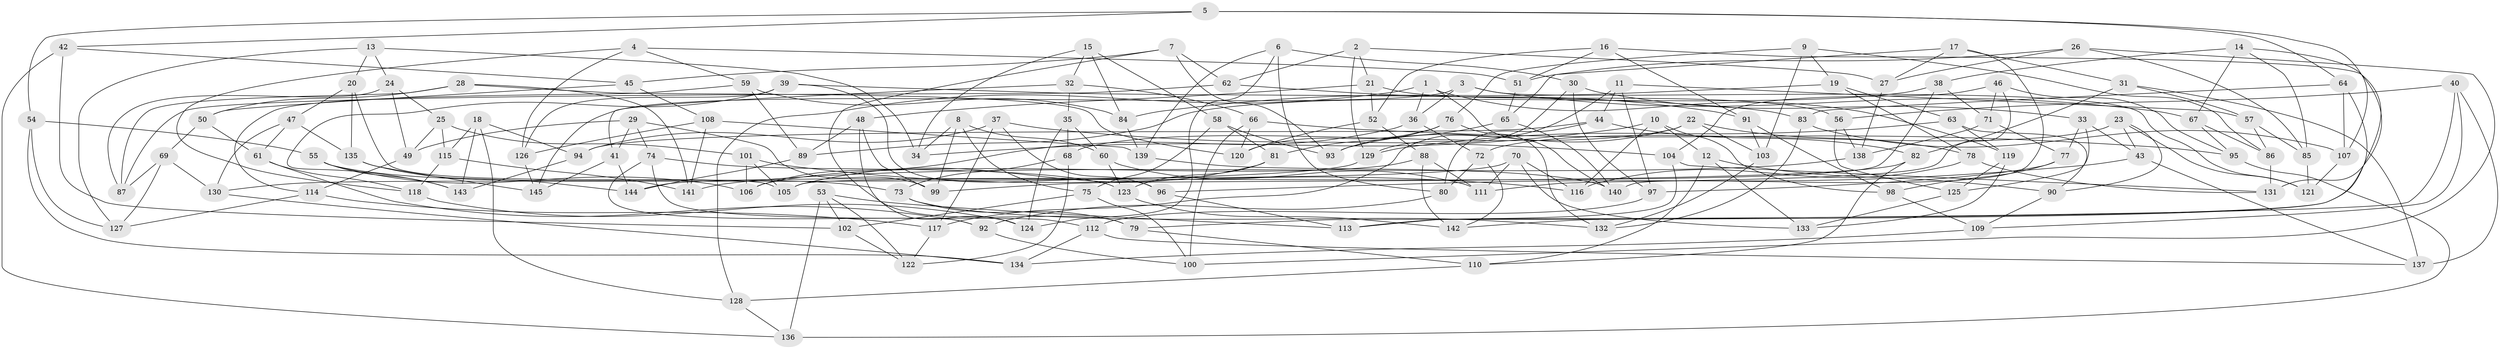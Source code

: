 // Generated by graph-tools (version 1.1) at 2025/38/03/09/25 02:38:15]
// undirected, 145 vertices, 290 edges
graph export_dot {
graph [start="1"]
  node [color=gray90,style=filled];
  1;
  2;
  3;
  4;
  5;
  6;
  7;
  8;
  9;
  10;
  11;
  12;
  13;
  14;
  15;
  16;
  17;
  18;
  19;
  20;
  21;
  22;
  23;
  24;
  25;
  26;
  27;
  28;
  29;
  30;
  31;
  32;
  33;
  34;
  35;
  36;
  37;
  38;
  39;
  40;
  41;
  42;
  43;
  44;
  45;
  46;
  47;
  48;
  49;
  50;
  51;
  52;
  53;
  54;
  55;
  56;
  57;
  58;
  59;
  60;
  61;
  62;
  63;
  64;
  65;
  66;
  67;
  68;
  69;
  70;
  71;
  72;
  73;
  74;
  75;
  76;
  77;
  78;
  79;
  80;
  81;
  82;
  83;
  84;
  85;
  86;
  87;
  88;
  89;
  90;
  91;
  92;
  93;
  94;
  95;
  96;
  97;
  98;
  99;
  100;
  101;
  102;
  103;
  104;
  105;
  106;
  107;
  108;
  109;
  110;
  111;
  112;
  113;
  114;
  115;
  116;
  117;
  118;
  119;
  120;
  121;
  122;
  123;
  124;
  125;
  126;
  127;
  128;
  129;
  130;
  131;
  132;
  133;
  134;
  135;
  136;
  137;
  138;
  139;
  140;
  141;
  142;
  143;
  144;
  145;
  1 -- 119;
  1 -- 128;
  1 -- 140;
  1 -- 36;
  2 -- 62;
  2 -- 21;
  2 -- 129;
  2 -- 27;
  3 -- 36;
  3 -- 121;
  3 -- 145;
  3 -- 67;
  4 -- 118;
  4 -- 59;
  4 -- 51;
  4 -- 126;
  5 -- 64;
  5 -- 107;
  5 -- 42;
  5 -- 54;
  6 -- 139;
  6 -- 30;
  6 -- 80;
  6 -- 124;
  7 -- 45;
  7 -- 62;
  7 -- 93;
  7 -- 79;
  8 -- 99;
  8 -- 60;
  8 -- 34;
  8 -- 75;
  9 -- 76;
  9 -- 19;
  9 -- 103;
  9 -- 86;
  10 -- 12;
  10 -- 98;
  10 -- 116;
  10 -- 34;
  11 -- 97;
  11 -- 44;
  11 -- 117;
  11 -- 57;
  12 -- 110;
  12 -- 133;
  12 -- 90;
  13 -- 34;
  13 -- 24;
  13 -- 127;
  13 -- 20;
  14 -- 131;
  14 -- 85;
  14 -- 67;
  14 -- 38;
  15 -- 84;
  15 -- 32;
  15 -- 34;
  15 -- 58;
  16 -- 52;
  16 -- 51;
  16 -- 79;
  16 -- 91;
  17 -- 140;
  17 -- 31;
  17 -- 27;
  17 -- 65;
  18 -- 128;
  18 -- 94;
  18 -- 115;
  18 -- 143;
  19 -- 63;
  19 -- 84;
  19 -- 78;
  20 -- 47;
  20 -- 135;
  20 -- 105;
  21 -- 56;
  21 -- 52;
  21 -- 48;
  22 -- 93;
  22 -- 103;
  22 -- 68;
  22 -- 78;
  23 -- 121;
  23 -- 72;
  23 -- 90;
  23 -- 43;
  24 -- 25;
  24 -- 49;
  24 -- 87;
  25 -- 49;
  25 -- 115;
  25 -- 101;
  26 -- 100;
  26 -- 27;
  26 -- 51;
  26 -- 85;
  27 -- 138;
  28 -- 120;
  28 -- 50;
  28 -- 87;
  28 -- 141;
  29 -- 99;
  29 -- 74;
  29 -- 49;
  29 -- 41;
  30 -- 33;
  30 -- 129;
  30 -- 97;
  31 -- 137;
  31 -- 57;
  31 -- 82;
  32 -- 35;
  32 -- 41;
  32 -- 66;
  33 -- 77;
  33 -- 43;
  33 -- 125;
  35 -- 68;
  35 -- 60;
  35 -- 124;
  36 -- 72;
  36 -- 106;
  37 -- 94;
  37 -- 96;
  37 -- 117;
  37 -- 104;
  38 -- 105;
  38 -- 89;
  38 -- 71;
  39 -- 126;
  39 -- 96;
  39 -- 83;
  39 -- 143;
  40 -- 109;
  40 -- 137;
  40 -- 142;
  40 -- 56;
  41 -- 145;
  41 -- 144;
  42 -- 45;
  42 -- 102;
  42 -- 136;
  43 -- 137;
  43 -- 96;
  44 -- 94;
  44 -- 82;
  44 -- 80;
  45 -- 50;
  45 -- 108;
  46 -- 111;
  46 -- 104;
  46 -- 71;
  46 -- 95;
  47 -- 61;
  47 -- 130;
  47 -- 135;
  48 -- 89;
  48 -- 99;
  48 -- 124;
  49 -- 114;
  50 -- 69;
  50 -- 61;
  51 -- 65;
  52 -- 88;
  52 -- 120;
  53 -- 136;
  53 -- 113;
  53 -- 122;
  53 -- 102;
  54 -- 55;
  54 -- 127;
  54 -- 134;
  55 -- 106;
  55 -- 73;
  55 -- 143;
  56 -- 125;
  56 -- 138;
  57 -- 86;
  57 -- 85;
  58 -- 81;
  58 -- 75;
  58 -- 93;
  59 -- 114;
  59 -- 89;
  59 -- 84;
  60 -- 111;
  60 -- 123;
  61 -- 118;
  61 -- 92;
  62 -- 91;
  62 -- 87;
  63 -- 90;
  63 -- 119;
  63 -- 129;
  64 -- 107;
  64 -- 83;
  64 -- 113;
  65 -- 140;
  65 -- 93;
  66 -- 120;
  66 -- 95;
  66 -- 100;
  67 -- 86;
  67 -- 95;
  68 -- 122;
  68 -- 73;
  69 -- 130;
  69 -- 87;
  69 -- 127;
  70 -- 144;
  70 -- 133;
  70 -- 116;
  70 -- 111;
  71 -- 138;
  71 -- 77;
  72 -- 142;
  72 -- 80;
  73 -- 79;
  73 -- 132;
  74 -- 92;
  74 -- 112;
  74 -- 123;
  75 -- 102;
  75 -- 100;
  76 -- 81;
  76 -- 120;
  76 -- 132;
  77 -- 97;
  77 -- 98;
  78 -- 116;
  78 -- 131;
  79 -- 110;
  80 -- 92;
  81 -- 123;
  81 -- 105;
  82 -- 110;
  82 -- 99;
  83 -- 107;
  83 -- 132;
  84 -- 139;
  85 -- 121;
  86 -- 131;
  88 -- 111;
  88 -- 142;
  88 -- 106;
  89 -- 144;
  90 -- 109;
  91 -- 98;
  91 -- 103;
  92 -- 100;
  94 -- 143;
  95 -- 136;
  96 -- 113;
  97 -- 112;
  98 -- 109;
  101 -- 105;
  101 -- 106;
  101 -- 116;
  102 -- 122;
  103 -- 132;
  104 -- 131;
  104 -- 113;
  107 -- 121;
  108 -- 141;
  108 -- 139;
  108 -- 126;
  109 -- 134;
  110 -- 128;
  112 -- 137;
  112 -- 134;
  114 -- 117;
  114 -- 127;
  115 -- 141;
  115 -- 118;
  117 -- 122;
  118 -- 124;
  119 -- 125;
  119 -- 133;
  123 -- 142;
  125 -- 133;
  126 -- 145;
  128 -- 136;
  129 -- 130;
  130 -- 134;
  135 -- 145;
  135 -- 144;
  138 -- 141;
  139 -- 140;
}
